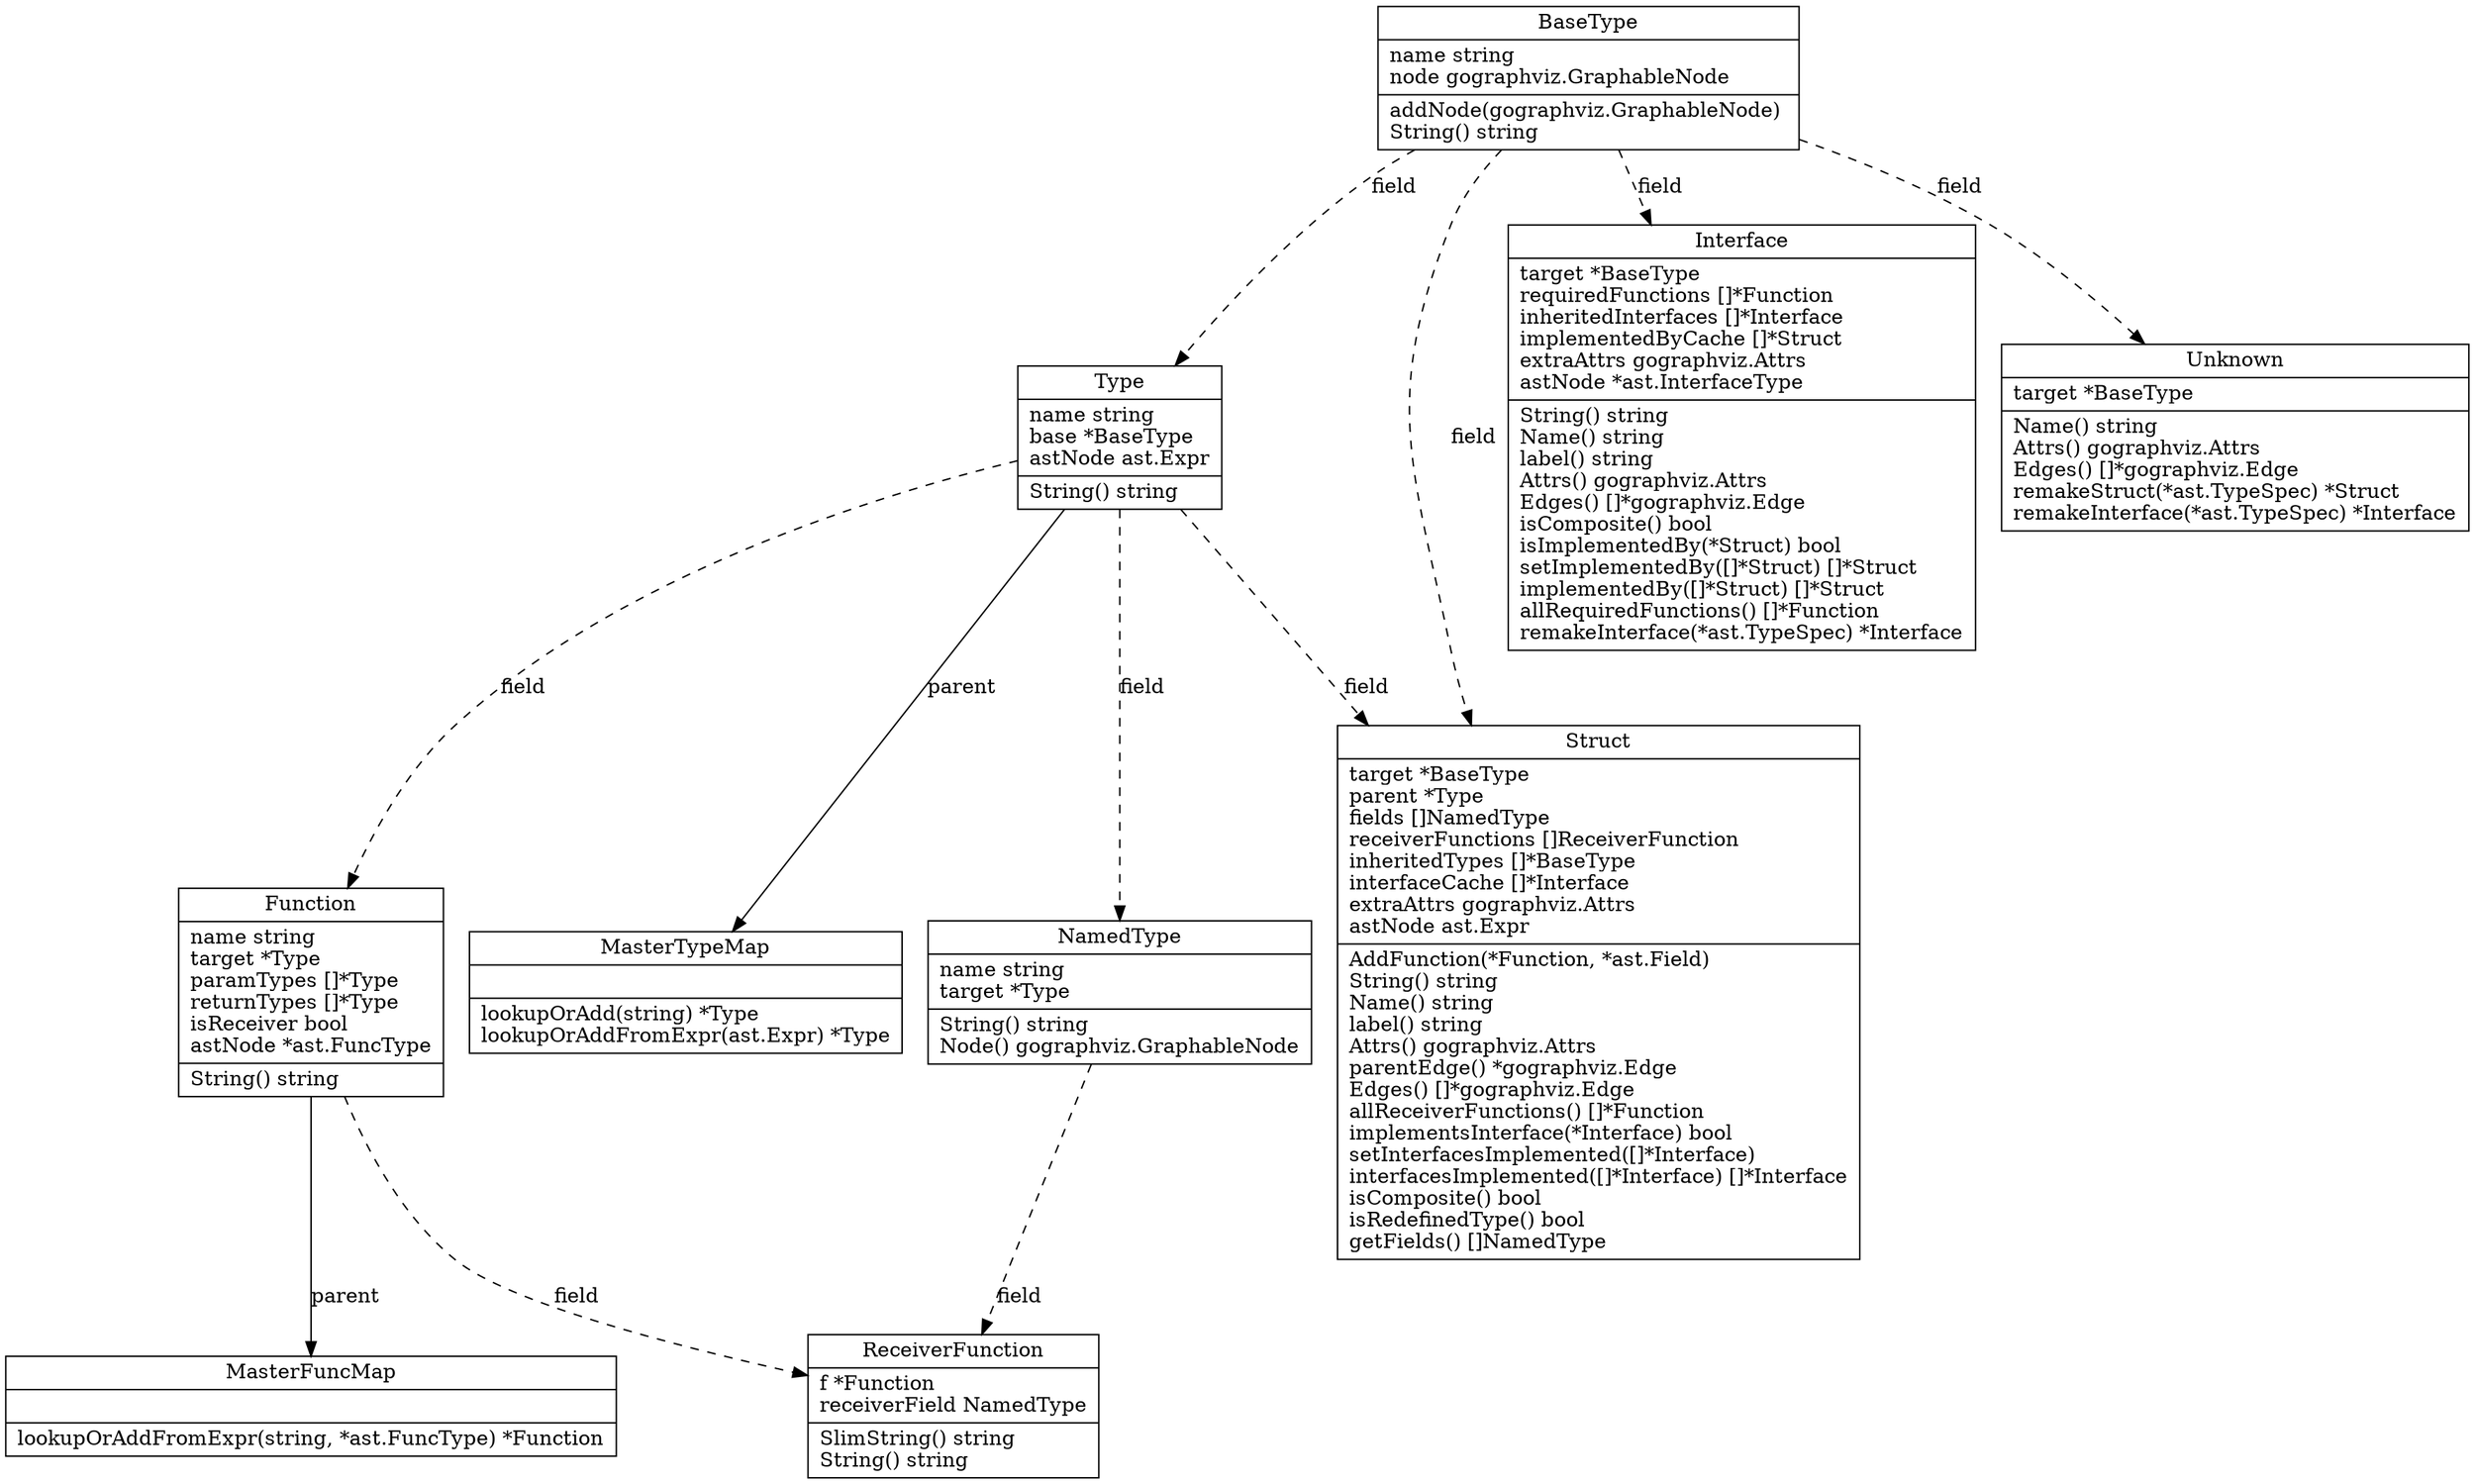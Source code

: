 digraph golangTypeGraph {
	Type->NamedType[ label=field, style=dashed ];
	Type->Function[ label=field, style=dashed ];
	BaseType->Interface[ label=field, style=dashed ];
	Function->MasterFuncMap[ label=parent, style=solid ];
	BaseType->Struct[ label=field, style=dashed ];
	Type->Struct[ label=field, style=dashed ];
	BaseType->Type[ label=field, style=dashed ];
	BaseType->Unknown[ label=field, style=dashed ];
	Type->MasterTypeMap[ label=parent, style=solid ];
	Function->ReceiverFunction[ label=field, style=dashed ];
	NamedType->ReceiverFunction[ label=field, style=dashed ];
	BaseType [ label="{BaseType|name string\lnode gographviz.GraphableNode\l|addNode(gographviz.GraphableNode) \lString() string\l}", shape=record ];
	Function [ label="{Function|name string\ltarget *Type\lparamTypes []*Type\lreturnTypes []*Type\lisReceiver bool\lastNode *ast.FuncType\l|String() string\l}", shape=record ];
	Interface [ label="{Interface|target *BaseType\lrequiredFunctions []*Function\linheritedInterfaces []*Interface\limplementedByCache []*Struct\lextraAttrs gographviz.Attrs\lastNode *ast.InterfaceType\l|String() string\lName() string\llabel() string\lAttrs() gographviz.Attrs\lEdges() []*gographviz.Edge\lisComposite() bool\lisImplementedBy(*Struct) bool\lsetImplementedBy([]*Struct) []*Struct\limplementedBy([]*Struct) []*Struct\lallRequiredFunctions() []*Function\lremakeInterface(*ast.TypeSpec) *Interface\l}", shape=record ];
	MasterFuncMap [ label="{MasterFuncMap||lookupOrAddFromExpr(string, *ast.FuncType) *Function\l}", shape=record ];
	MasterTypeMap [ label="{MasterTypeMap||lookupOrAdd(string) *Type\llookupOrAddFromExpr(ast.Expr) *Type\l}", shape=record ];
	NamedType [ label="{NamedType|name string\ltarget *Type\l|String() string\lNode() gographviz.GraphableNode\l}", shape=record ];
	ReceiverFunction [ label="{ReceiverFunction|f *Function\lreceiverField NamedType\l|SlimString() string\lString() string\l}", shape=record ];
	Struct [ label="{Struct|target *BaseType\lparent *Type\lfields []NamedType\lreceiverFunctions []ReceiverFunction\linheritedTypes []*BaseType\linterfaceCache []*Interface\lextraAttrs gographviz.Attrs\lastNode ast.Expr\l|AddFunction(*Function, *ast.Field) \lString() string\lName() string\llabel() string\lAttrs() gographviz.Attrs\lparentEdge() *gographviz.Edge\lEdges() []*gographviz.Edge\lallReceiverFunctions() []*Function\limplementsInterface(*Interface) bool\lsetInterfacesImplemented([]*Interface) \linterfacesImplemented([]*Interface) []*Interface\lisComposite() bool\lisRedefinedType() bool\lgetFields() []NamedType\l}", shape=record ];
	Type [ label="{Type|name string\lbase *BaseType\lastNode ast.Expr\l|String() string\l}", shape=record ];
	Unknown [ label="{Unknown|target *BaseType\l|Name() string\lAttrs() gographviz.Attrs\lEdges() []*gographviz.Edge\lremakeStruct(*ast.TypeSpec) *Struct\lremakeInterface(*ast.TypeSpec) *Interface\l}", shape=record ];

}

